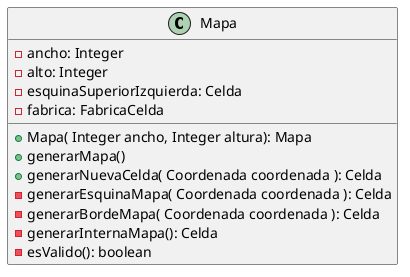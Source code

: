 @startuml
class Mapa{
    - ancho: Integer
    - alto: Integer
    - esquinaSuperiorIzquierda: Celda
    - fabrica: FabricaCelda
    + Mapa( Integer ancho, Integer altura): Mapa
    + generarMapa()
    + generarNuevaCelda( Coordenada coordenada ): Celda
    - generarEsquinaMapa( Coordenada coordenada ): Celda
    - generarBordeMapa( Coordenada coordenada ): Celda
    - generarInternaMapa(): Celda
    - esValido(): boolean
}

@enduml